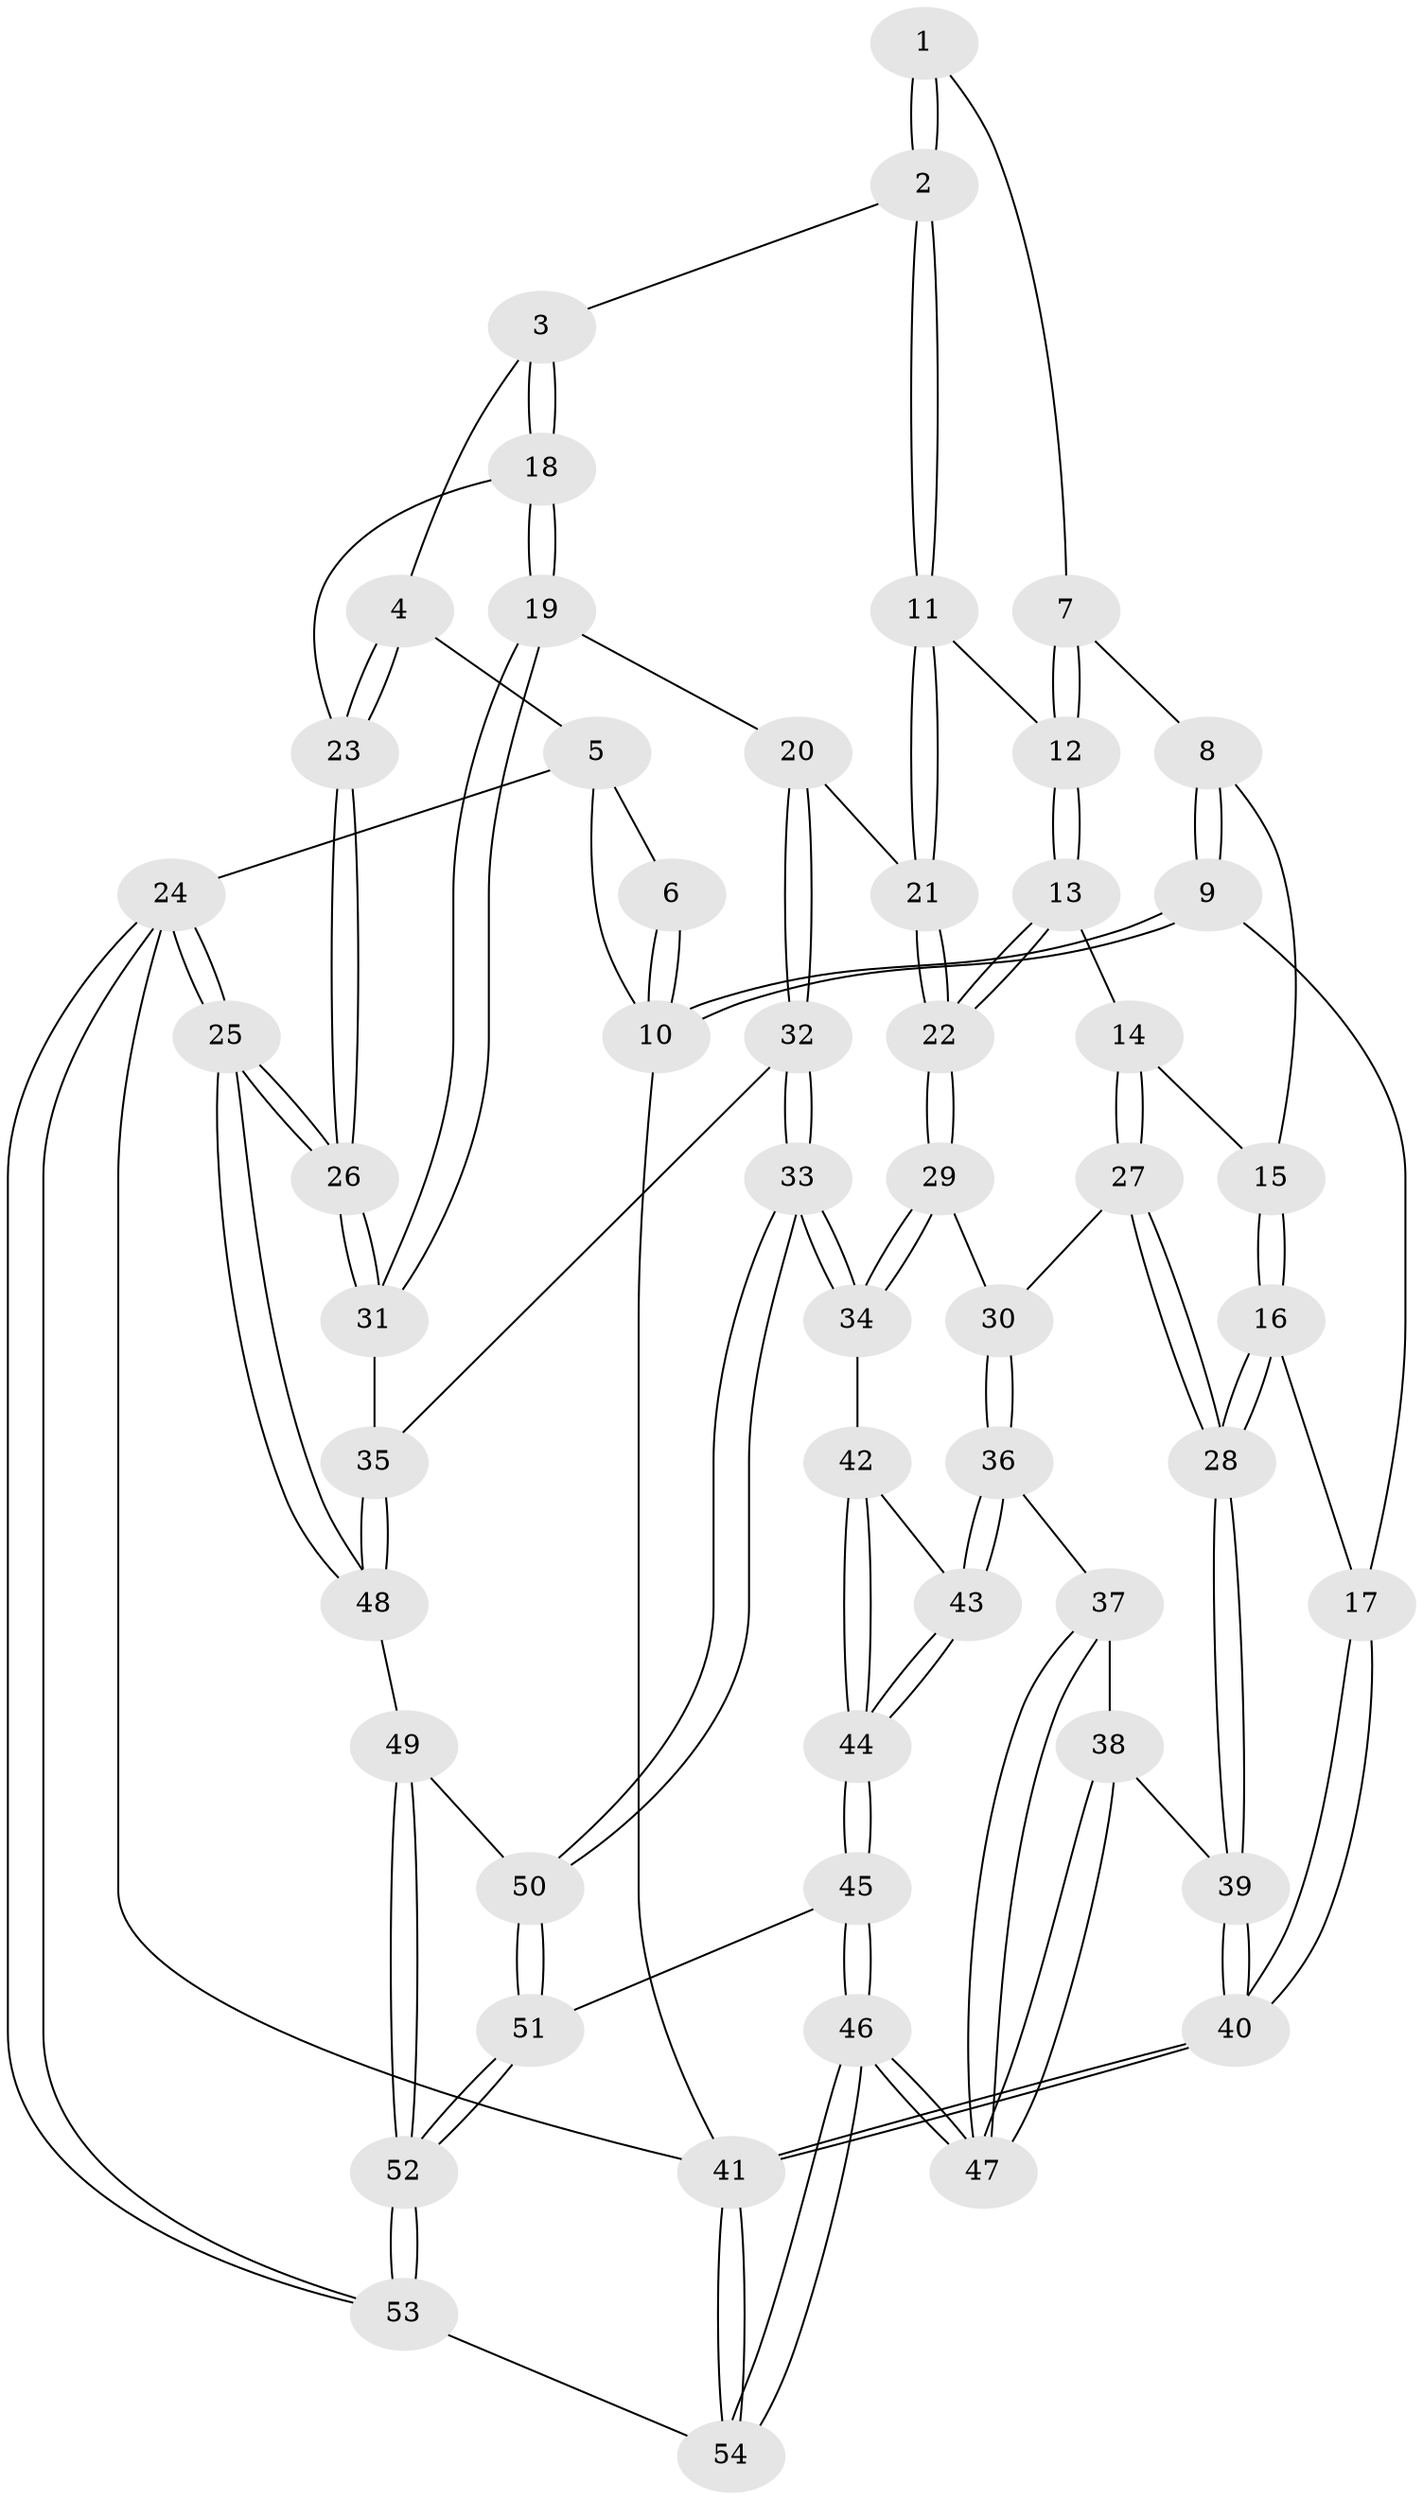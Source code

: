 // Generated by graph-tools (version 1.1) at 2025/03/03/09/25 03:03:25]
// undirected, 54 vertices, 132 edges
graph export_dot {
graph [start="1"]
  node [color=gray90,style=filled];
  1 [pos="+0.43781049438455344+0.003177285709851377"];
  2 [pos="+0.5162888684070512+0.25750434619942764"];
  3 [pos="+0.5551646416353597+0.25773107944974594"];
  4 [pos="+1+0"];
  5 [pos="+1+0"];
  6 [pos="+0.43595074631386277+0"];
  7 [pos="+0.15819052783704735+0.09427430759244838"];
  8 [pos="+0+0.03903853356260083"];
  9 [pos="+0+0"];
  10 [pos="+0+0"];
  11 [pos="+0.4910260717185617+0.27696702934978285"];
  12 [pos="+0.4283291665231083+0.31682426370902994"];
  13 [pos="+0.416121696097425+0.33183372993494065"];
  14 [pos="+0.32495094803721447+0.408077208601402"];
  15 [pos="+0.15817022767127498+0.34869116358221997"];
  16 [pos="+0+0.4784230588783409"];
  17 [pos="+0+0.47494239267069527"];
  18 [pos="+0.7752003664481381+0.485916525315589"];
  19 [pos="+0.7732609715350693+0.5156699637978096"];
  20 [pos="+0.7563730492519652+0.5401537243921921"];
  21 [pos="+0.6160549553986808+0.5928838898201649"];
  22 [pos="+0.563703509678654+0.6332556042590438"];
  23 [pos="+1+0.22094123112437078"];
  24 [pos="+1+1"];
  25 [pos="+1+1"];
  26 [pos="+1+0.6966135500321798"];
  27 [pos="+0.29533989525036225+0.512647094330773"];
  28 [pos="+0.173129758698921+0.61684723136084"];
  29 [pos="+0.5534356701143458+0.655006620587945"];
  30 [pos="+0.386251029028382+0.6259240330600416"];
  31 [pos="+0.9579689204194324+0.6554151769137153"];
  32 [pos="+0.7493431055224208+0.665334855913016"];
  33 [pos="+0.6234604167588635+0.7500456940595494"];
  34 [pos="+0.5684836370205891+0.7156108374967424"];
  35 [pos="+0.8073193343857622+0.7458065810919069"];
  36 [pos="+0.3841916577375866+0.7233486439164852"];
  37 [pos="+0.36304517696975486+0.7393561919209533"];
  38 [pos="+0.1667407294732295+0.7850414680454602"];
  39 [pos="+0.15131984535670487+0.772659409062907"];
  40 [pos="+0+0.9297228725050464"];
  41 [pos="+0+1"];
  42 [pos="+0.5364300602769714+0.7432863443326226"];
  43 [pos="+0.39964162955659+0.7366694848247965"];
  44 [pos="+0.45705938566784865+0.886919624028822"];
  45 [pos="+0.44983962580009484+0.9296439102950999"];
  46 [pos="+0.34745255835024474+1"];
  47 [pos="+0.3310179611109485+1"];
  48 [pos="+0.8068991404076931+0.7517236232225218"];
  49 [pos="+0.7312948995496817+0.8345907889239423"];
  50 [pos="+0.6329888522186733+0.7697598834335969"];
  51 [pos="+0.5787517177841263+0.9062385322026816"];
  52 [pos="+0.7582738530865316+0.9931876969119816"];
  53 [pos="+1+1"];
  54 [pos="+0.3285097829894233+1"];
  1 -- 2;
  1 -- 2;
  1 -- 7;
  2 -- 3;
  2 -- 11;
  2 -- 11;
  3 -- 4;
  3 -- 18;
  3 -- 18;
  4 -- 5;
  4 -- 23;
  4 -- 23;
  5 -- 6;
  5 -- 24;
  5 -- 10;
  6 -- 10;
  6 -- 10;
  7 -- 8;
  7 -- 12;
  7 -- 12;
  8 -- 9;
  8 -- 9;
  8 -- 15;
  9 -- 10;
  9 -- 10;
  9 -- 17;
  10 -- 41;
  11 -- 12;
  11 -- 21;
  11 -- 21;
  12 -- 13;
  12 -- 13;
  13 -- 14;
  13 -- 22;
  13 -- 22;
  14 -- 15;
  14 -- 27;
  14 -- 27;
  15 -- 16;
  15 -- 16;
  16 -- 17;
  16 -- 28;
  16 -- 28;
  17 -- 40;
  17 -- 40;
  18 -- 19;
  18 -- 19;
  18 -- 23;
  19 -- 20;
  19 -- 31;
  19 -- 31;
  20 -- 21;
  20 -- 32;
  20 -- 32;
  21 -- 22;
  21 -- 22;
  22 -- 29;
  22 -- 29;
  23 -- 26;
  23 -- 26;
  24 -- 25;
  24 -- 25;
  24 -- 53;
  24 -- 53;
  24 -- 41;
  25 -- 26;
  25 -- 26;
  25 -- 48;
  25 -- 48;
  26 -- 31;
  26 -- 31;
  27 -- 28;
  27 -- 28;
  27 -- 30;
  28 -- 39;
  28 -- 39;
  29 -- 30;
  29 -- 34;
  29 -- 34;
  30 -- 36;
  30 -- 36;
  31 -- 35;
  32 -- 33;
  32 -- 33;
  32 -- 35;
  33 -- 34;
  33 -- 34;
  33 -- 50;
  33 -- 50;
  34 -- 42;
  35 -- 48;
  35 -- 48;
  36 -- 37;
  36 -- 43;
  36 -- 43;
  37 -- 38;
  37 -- 47;
  37 -- 47;
  38 -- 39;
  38 -- 47;
  38 -- 47;
  39 -- 40;
  39 -- 40;
  40 -- 41;
  40 -- 41;
  41 -- 54;
  41 -- 54;
  42 -- 43;
  42 -- 44;
  42 -- 44;
  43 -- 44;
  43 -- 44;
  44 -- 45;
  44 -- 45;
  45 -- 46;
  45 -- 46;
  45 -- 51;
  46 -- 47;
  46 -- 47;
  46 -- 54;
  46 -- 54;
  48 -- 49;
  49 -- 50;
  49 -- 52;
  49 -- 52;
  50 -- 51;
  50 -- 51;
  51 -- 52;
  51 -- 52;
  52 -- 53;
  52 -- 53;
  53 -- 54;
}
